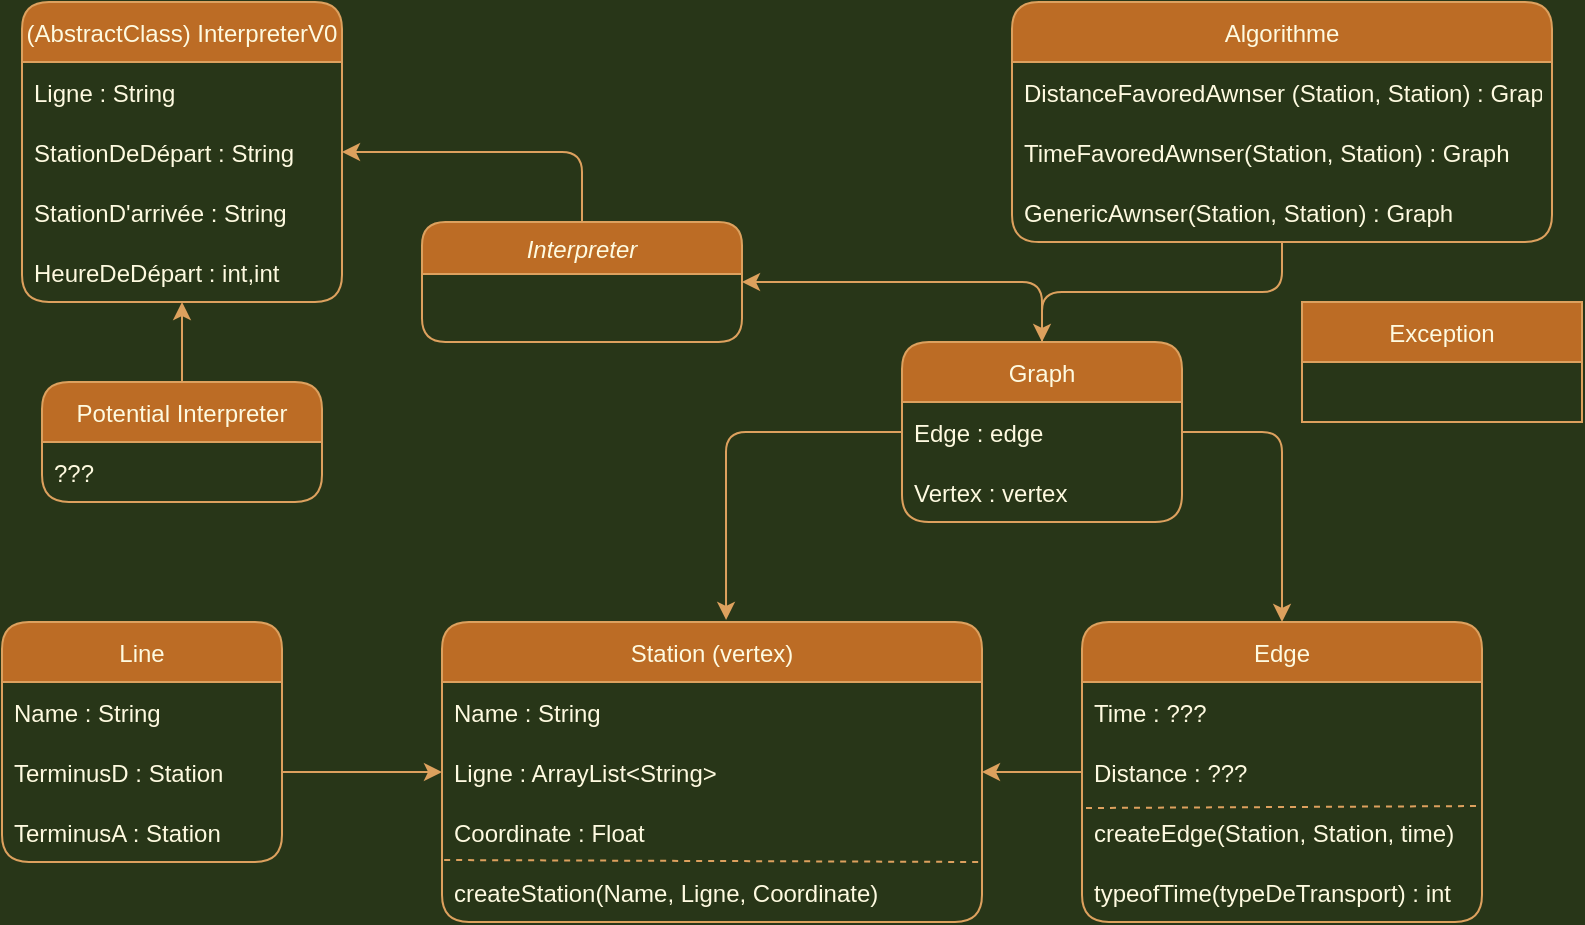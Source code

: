 <mxfile version="18.0.2" type="device"><diagram id="C5RBs43oDa-KdzZeNtuy" name="Page-1"><mxGraphModel dx="1153" dy="627" grid="1" gridSize="10" guides="1" tooltips="1" connect="1" arrows="1" fold="1" page="1" pageScale="1" pageWidth="827" pageHeight="1169" background="#283618" math="0" shadow="0"><root><mxCell id="WIyWlLk6GJQsqaUBKTNV-0"/><mxCell id="WIyWlLk6GJQsqaUBKTNV-1" parent="WIyWlLk6GJQsqaUBKTNV-0"/><mxCell id="tlL8x4SYafilrO8FaroJ-30" style="edgeStyle=orthogonalEdgeStyle;curved=0;rounded=1;sketch=0;orthogonalLoop=1;jettySize=auto;html=1;exitX=0.5;exitY=0;exitDx=0;exitDy=0;entryX=1;entryY=0.5;entryDx=0;entryDy=0;fontColor=#FEFAE0;strokeColor=#DDA15E;fillColor=#BC6C25;labelBackgroundColor=#283618;" edge="1" parent="WIyWlLk6GJQsqaUBKTNV-1" source="zkfFHV4jXpPFQw0GAbJ--0" target="tlL8x4SYafilrO8FaroJ-16"><mxGeometry relative="1" as="geometry"/></mxCell><mxCell id="zkfFHV4jXpPFQw0GAbJ--0" value="Interpreter" style="swimlane;fontStyle=2;align=center;verticalAlign=top;childLayout=stackLayout;horizontal=1;startSize=26;horizontalStack=0;resizeParent=1;resizeLast=0;collapsible=1;marginBottom=0;rounded=1;shadow=0;strokeWidth=1;fillColor=#BC6C25;strokeColor=#DDA15E;fontColor=#FEFAE0;" parent="WIyWlLk6GJQsqaUBKTNV-1" vertex="1"><mxGeometry x="230" y="130" width="160" height="60" as="geometry"><mxRectangle x="230" y="140" width="160" height="26" as="alternateBounds"/></mxGeometry></mxCell><mxCell id="tlL8x4SYafilrO8FaroJ-0" value="Station (vertex)" style="swimlane;fontStyle=0;childLayout=stackLayout;horizontal=1;startSize=30;horizontalStack=0;resizeParent=1;resizeParentMax=0;resizeLast=0;collapsible=1;marginBottom=0;fillColor=#BC6C25;strokeColor=#DDA15E;fontColor=#FEFAE0;rounded=1;" vertex="1" parent="WIyWlLk6GJQsqaUBKTNV-1"><mxGeometry x="240" y="330" width="270" height="150" as="geometry"/></mxCell><mxCell id="tlL8x4SYafilrO8FaroJ-1" value="Name : String" style="text;strokeColor=none;fillColor=none;align=left;verticalAlign=middle;spacingLeft=4;spacingRight=4;overflow=hidden;points=[[0,0.5],[1,0.5]];portConstraint=eastwest;rotatable=0;fontColor=#FEFAE0;rounded=1;" vertex="1" parent="tlL8x4SYafilrO8FaroJ-0"><mxGeometry y="30" width="270" height="30" as="geometry"/></mxCell><mxCell id="tlL8x4SYafilrO8FaroJ-2" value="Ligne : ArrayList&lt;String&gt;" style="text;strokeColor=none;fillColor=none;align=left;verticalAlign=middle;spacingLeft=4;spacingRight=4;overflow=hidden;points=[[0,0.5],[1,0.5]];portConstraint=eastwest;rotatable=0;fontColor=#FEFAE0;rounded=1;" vertex="1" parent="tlL8x4SYafilrO8FaroJ-0"><mxGeometry y="60" width="270" height="30" as="geometry"/></mxCell><mxCell id="tlL8x4SYafilrO8FaroJ-40" value="" style="endArrow=none;dashed=1;html=1;rounded=1;sketch=0;fontColor=#FEFAE0;strokeColor=#DDA15E;fillColor=#BC6C25;curved=0;exitX=0.004;exitY=-0.033;exitDx=0;exitDy=0;exitPerimeter=0;labelBackgroundColor=#283618;" edge="1" parent="tlL8x4SYafilrO8FaroJ-0" source="tlL8x4SYafilrO8FaroJ-31"><mxGeometry width="50" height="50" relative="1" as="geometry"><mxPoint x="80" y="150" as="sourcePoint"/><mxPoint x="270" y="120" as="targetPoint"/></mxGeometry></mxCell><mxCell id="tlL8x4SYafilrO8FaroJ-8" value="Coordinate : Float" style="text;strokeColor=none;fillColor=none;align=left;verticalAlign=middle;spacingLeft=4;spacingRight=4;overflow=hidden;points=[[0,0.5],[1,0.5]];portConstraint=eastwest;rotatable=0;fontColor=#FEFAE0;rounded=1;" vertex="1" parent="tlL8x4SYafilrO8FaroJ-0"><mxGeometry y="90" width="270" height="30" as="geometry"/></mxCell><mxCell id="tlL8x4SYafilrO8FaroJ-31" value="createStation(Name, Ligne, Coordinate)" style="text;strokeColor=none;fillColor=none;align=left;verticalAlign=middle;spacingLeft=4;spacingRight=4;overflow=hidden;points=[[0,0.5],[1,0.5]];portConstraint=eastwest;rotatable=0;rounded=1;sketch=0;fontColor=#FEFAE0;" vertex="1" parent="tlL8x4SYafilrO8FaroJ-0"><mxGeometry y="120" width="270" height="30" as="geometry"/></mxCell><mxCell id="tlL8x4SYafilrO8FaroJ-4" value="Edge" style="swimlane;fontStyle=0;childLayout=stackLayout;horizontal=1;startSize=30;horizontalStack=0;resizeParent=1;resizeParentMax=0;resizeLast=0;collapsible=1;marginBottom=0;fillColor=#BC6C25;strokeColor=#DDA15E;fontColor=#FEFAE0;rounded=1;" vertex="1" parent="WIyWlLk6GJQsqaUBKTNV-1"><mxGeometry x="560" y="330" width="200" height="150" as="geometry"/></mxCell><mxCell id="tlL8x4SYafilrO8FaroJ-5" value="Time : ???" style="text;strokeColor=none;fillColor=none;align=left;verticalAlign=middle;spacingLeft=4;spacingRight=4;overflow=hidden;points=[[0,0.5],[1,0.5]];portConstraint=eastwest;rotatable=0;fontColor=#FEFAE0;rounded=1;" vertex="1" parent="tlL8x4SYafilrO8FaroJ-4"><mxGeometry y="30" width="200" height="30" as="geometry"/></mxCell><mxCell id="tlL8x4SYafilrO8FaroJ-7" value="Distance : ???" style="text;strokeColor=none;fillColor=none;align=left;verticalAlign=middle;spacingLeft=4;spacingRight=4;overflow=hidden;points=[[0,0.5],[1,0.5]];portConstraint=eastwest;rotatable=0;fontColor=#FEFAE0;rounded=1;" vertex="1" parent="tlL8x4SYafilrO8FaroJ-4"><mxGeometry y="60" width="200" height="30" as="geometry"/></mxCell><mxCell id="tlL8x4SYafilrO8FaroJ-32" value="createEdge(Station, Station, time)" style="text;strokeColor=none;fillColor=none;align=left;verticalAlign=middle;spacingLeft=4;spacingRight=4;overflow=hidden;points=[[0,0.5],[1,0.5]];portConstraint=eastwest;rotatable=0;rounded=1;sketch=0;fontColor=#FEFAE0;" vertex="1" parent="tlL8x4SYafilrO8FaroJ-4"><mxGeometry y="90" width="200" height="30" as="geometry"/></mxCell><mxCell id="tlL8x4SYafilrO8FaroJ-41" value="" style="endArrow=none;dashed=1;html=1;rounded=1;sketch=0;fontColor=#FEFAE0;strokeColor=#DDA15E;fillColor=#BC6C25;curved=0;entryX=1;entryY=0.067;entryDx=0;entryDy=0;entryPerimeter=0;exitX=0.01;exitY=0.1;exitDx=0;exitDy=0;exitPerimeter=0;labelBackgroundColor=#283618;" edge="1" parent="tlL8x4SYafilrO8FaroJ-4" source="tlL8x4SYafilrO8FaroJ-32" target="tlL8x4SYafilrO8FaroJ-32"><mxGeometry width="50" height="50" relative="1" as="geometry"><mxPoint x="10" y="92" as="sourcePoint"/><mxPoint x="210" y="110" as="targetPoint"/></mxGeometry></mxCell><mxCell id="tlL8x4SYafilrO8FaroJ-39" value="typeofTime(typeDeTransport) : int" style="text;strokeColor=none;fillColor=none;align=left;verticalAlign=middle;spacingLeft=4;spacingRight=4;overflow=hidden;points=[[0,0.5],[1,0.5]];portConstraint=eastwest;rotatable=0;rounded=1;sketch=0;fontColor=#FEFAE0;" vertex="1" parent="tlL8x4SYafilrO8FaroJ-4"><mxGeometry y="120" width="200" height="30" as="geometry"/></mxCell><mxCell id="tlL8x4SYafilrO8FaroJ-14" value="(AbstractClass) InterpreterV0" style="swimlane;fontStyle=0;childLayout=stackLayout;horizontal=1;startSize=30;horizontalStack=0;resizeParent=1;resizeParentMax=0;resizeLast=0;collapsible=1;marginBottom=0;fillColor=#BC6C25;strokeColor=#DDA15E;fontColor=#FEFAE0;rounded=1;" vertex="1" parent="WIyWlLk6GJQsqaUBKTNV-1"><mxGeometry x="30" y="20" width="160" height="150" as="geometry"/></mxCell><mxCell id="tlL8x4SYafilrO8FaroJ-15" value="Ligne : String" style="text;strokeColor=none;fillColor=none;align=left;verticalAlign=middle;spacingLeft=4;spacingRight=4;overflow=hidden;points=[[0,0.5],[1,0.5]];portConstraint=eastwest;rotatable=0;fontColor=#FEFAE0;rounded=1;" vertex="1" parent="tlL8x4SYafilrO8FaroJ-14"><mxGeometry y="30" width="160" height="30" as="geometry"/></mxCell><mxCell id="tlL8x4SYafilrO8FaroJ-16" value="StationDeDépart : String" style="text;strokeColor=none;fillColor=none;align=left;verticalAlign=middle;spacingLeft=4;spacingRight=4;overflow=hidden;points=[[0,0.5],[1,0.5]];portConstraint=eastwest;rotatable=0;fontColor=#FEFAE0;rounded=1;" vertex="1" parent="tlL8x4SYafilrO8FaroJ-14"><mxGeometry y="60" width="160" height="30" as="geometry"/></mxCell><mxCell id="tlL8x4SYafilrO8FaroJ-17" value="StationD'arrivée : String" style="text;strokeColor=none;fillColor=none;align=left;verticalAlign=middle;spacingLeft=4;spacingRight=4;overflow=hidden;points=[[0,0.5],[1,0.5]];portConstraint=eastwest;rotatable=0;fontColor=#FEFAE0;rounded=1;" vertex="1" parent="tlL8x4SYafilrO8FaroJ-14"><mxGeometry y="90" width="160" height="30" as="geometry"/></mxCell><mxCell id="tlL8x4SYafilrO8FaroJ-20" value="HeureDeDépart : int,int" style="text;strokeColor=none;fillColor=none;align=left;verticalAlign=middle;spacingLeft=4;spacingRight=4;overflow=hidden;points=[[0,0.5],[1,0.5]];portConstraint=eastwest;rotatable=0;fontColor=#FEFAE0;rounded=1;" vertex="1" parent="tlL8x4SYafilrO8FaroJ-14"><mxGeometry y="120" width="160" height="30" as="geometry"/></mxCell><mxCell id="tlL8x4SYafilrO8FaroJ-54" style="edgeStyle=orthogonalEdgeStyle;curved=0;rounded=1;sketch=0;orthogonalLoop=1;jettySize=auto;html=1;exitX=0.5;exitY=0;exitDx=0;exitDy=0;entryX=0.5;entryY=1;entryDx=0;entryDy=0;entryPerimeter=0;fontColor=#FEFAE0;strokeColor=#DDA15E;fillColor=#BC6C25;labelBackgroundColor=#283618;" edge="1" parent="WIyWlLk6GJQsqaUBKTNV-1" source="tlL8x4SYafilrO8FaroJ-25" target="tlL8x4SYafilrO8FaroJ-20"><mxGeometry relative="1" as="geometry"/></mxCell><mxCell id="tlL8x4SYafilrO8FaroJ-25" value="Potential Interpreter" style="swimlane;fontStyle=0;childLayout=stackLayout;horizontal=1;startSize=30;horizontalStack=0;resizeParent=1;resizeParentMax=0;resizeLast=0;collapsible=1;marginBottom=0;fillColor=#BC6C25;strokeColor=#DDA15E;fontColor=#FEFAE0;rounded=1;" vertex="1" parent="WIyWlLk6GJQsqaUBKTNV-1"><mxGeometry x="40" y="210" width="140" height="60" as="geometry"/></mxCell><mxCell id="tlL8x4SYafilrO8FaroJ-27" value="???" style="text;strokeColor=none;fillColor=none;align=left;verticalAlign=middle;spacingLeft=4;spacingRight=4;overflow=hidden;points=[[0,0.5],[1,0.5]];portConstraint=eastwest;rotatable=0;fontColor=#FEFAE0;rounded=1;" vertex="1" parent="tlL8x4SYafilrO8FaroJ-25"><mxGeometry y="30" width="140" height="30" as="geometry"/></mxCell><mxCell id="tlL8x4SYafilrO8FaroJ-37" style="edgeStyle=orthogonalEdgeStyle;curved=0;rounded=1;sketch=0;orthogonalLoop=1;jettySize=auto;html=1;exitX=0;exitY=0.5;exitDx=0;exitDy=0;entryX=1;entryY=0.5;entryDx=0;entryDy=0;fontColor=#FEFAE0;strokeColor=#DDA15E;fillColor=#BC6C25;labelBackgroundColor=#283618;" edge="1" parent="WIyWlLk6GJQsqaUBKTNV-1" source="tlL8x4SYafilrO8FaroJ-7" target="tlL8x4SYafilrO8FaroJ-2"><mxGeometry relative="1" as="geometry"/></mxCell><mxCell id="tlL8x4SYafilrO8FaroJ-42" value="Line" style="swimlane;fontStyle=0;childLayout=stackLayout;horizontal=1;startSize=30;horizontalStack=0;resizeParent=1;resizeParentMax=0;resizeLast=0;collapsible=1;marginBottom=0;rounded=1;sketch=0;fontColor=#FEFAE0;strokeColor=#DDA15E;fillColor=#BC6C25;" vertex="1" parent="WIyWlLk6GJQsqaUBKTNV-1"><mxGeometry x="20" y="330" width="140" height="120" as="geometry"/></mxCell><mxCell id="tlL8x4SYafilrO8FaroJ-43" value="Name : String" style="text;strokeColor=none;fillColor=none;align=left;verticalAlign=middle;spacingLeft=4;spacingRight=4;overflow=hidden;points=[[0,0.5],[1,0.5]];portConstraint=eastwest;rotatable=0;rounded=1;sketch=0;fontColor=#FEFAE0;" vertex="1" parent="tlL8x4SYafilrO8FaroJ-42"><mxGeometry y="30" width="140" height="30" as="geometry"/></mxCell><mxCell id="tlL8x4SYafilrO8FaroJ-44" value="TerminusD : Station" style="text;strokeColor=none;fillColor=none;align=left;verticalAlign=middle;spacingLeft=4;spacingRight=4;overflow=hidden;points=[[0,0.5],[1,0.5]];portConstraint=eastwest;rotatable=0;rounded=1;sketch=0;fontColor=#FEFAE0;" vertex="1" parent="tlL8x4SYafilrO8FaroJ-42"><mxGeometry y="60" width="140" height="30" as="geometry"/></mxCell><mxCell id="tlL8x4SYafilrO8FaroJ-45" value="TerminusA : Station" style="text;strokeColor=none;fillColor=none;align=left;verticalAlign=middle;spacingLeft=4;spacingRight=4;overflow=hidden;points=[[0,0.5],[1,0.5]];portConstraint=eastwest;rotatable=0;rounded=1;sketch=0;fontColor=#FEFAE0;" vertex="1" parent="tlL8x4SYafilrO8FaroJ-42"><mxGeometry y="90" width="140" height="30" as="geometry"/></mxCell><mxCell id="tlL8x4SYafilrO8FaroJ-47" style="edgeStyle=orthogonalEdgeStyle;curved=0;rounded=1;sketch=0;orthogonalLoop=1;jettySize=auto;html=1;exitX=1;exitY=0.5;exitDx=0;exitDy=0;entryX=0;entryY=0.5;entryDx=0;entryDy=0;fontColor=#FEFAE0;strokeColor=#DDA15E;fillColor=#BC6C25;labelBackgroundColor=#283618;" edge="1" parent="WIyWlLk6GJQsqaUBKTNV-1" source="tlL8x4SYafilrO8FaroJ-44" target="tlL8x4SYafilrO8FaroJ-2"><mxGeometry relative="1" as="geometry"/></mxCell><mxCell id="tlL8x4SYafilrO8FaroJ-68" style="edgeStyle=orthogonalEdgeStyle;curved=0;rounded=1;sketch=0;orthogonalLoop=1;jettySize=auto;html=1;exitX=0.5;exitY=1;exitDx=0;exitDy=0;fontColor=#FEFAE0;strokeColor=#DDA15E;fillColor=#BC6C25;" edge="1" parent="WIyWlLk6GJQsqaUBKTNV-1" source="tlL8x4SYafilrO8FaroJ-48" target="tlL8x4SYafilrO8FaroJ-61"><mxGeometry relative="1" as="geometry"/></mxCell><mxCell id="tlL8x4SYafilrO8FaroJ-48" value="Algorithme" style="swimlane;fontStyle=0;childLayout=stackLayout;horizontal=1;startSize=30;horizontalStack=0;resizeParent=1;resizeParentMax=0;resizeLast=0;collapsible=1;marginBottom=0;rounded=1;sketch=0;fontColor=#FEFAE0;strokeColor=#DDA15E;fillColor=#BC6C25;" vertex="1" parent="WIyWlLk6GJQsqaUBKTNV-1"><mxGeometry x="525" y="20" width="270" height="120" as="geometry"/></mxCell><mxCell id="tlL8x4SYafilrO8FaroJ-56" value="DistanceFavoredAwnser (Station, Station) : Graphe" style="text;strokeColor=none;fillColor=none;align=left;verticalAlign=middle;spacingLeft=4;spacingRight=4;overflow=hidden;points=[[0,0.5],[1,0.5]];portConstraint=eastwest;rotatable=0;rounded=1;sketch=0;fontColor=#FEFAE0;" vertex="1" parent="tlL8x4SYafilrO8FaroJ-48"><mxGeometry y="30" width="270" height="30" as="geometry"/></mxCell><mxCell id="tlL8x4SYafilrO8FaroJ-57" value="TimeFavoredAwnser(Station, Station) : Graph" style="text;strokeColor=none;fillColor=none;align=left;verticalAlign=middle;spacingLeft=4;spacingRight=4;overflow=hidden;points=[[0,0.5],[1,0.5]];portConstraint=eastwest;rotatable=0;rounded=1;sketch=0;fontColor=#FEFAE0;" vertex="1" parent="tlL8x4SYafilrO8FaroJ-48"><mxGeometry y="60" width="270" height="30" as="geometry"/></mxCell><mxCell id="tlL8x4SYafilrO8FaroJ-58" value="GenericAwnser(Station, Station) : Graph" style="text;strokeColor=none;fillColor=none;align=left;verticalAlign=middle;spacingLeft=4;spacingRight=4;overflow=hidden;points=[[0,0.5],[1,0.5]];portConstraint=eastwest;rotatable=0;rounded=1;sketch=0;fontColor=#FEFAE0;" vertex="1" parent="tlL8x4SYafilrO8FaroJ-48"><mxGeometry y="90" width="270" height="30" as="geometry"/></mxCell><mxCell id="tlL8x4SYafilrO8FaroJ-67" style="edgeStyle=orthogonalEdgeStyle;curved=0;rounded=1;sketch=0;orthogonalLoop=1;jettySize=auto;html=1;exitX=0.5;exitY=0;exitDx=0;exitDy=0;entryX=1;entryY=0.5;entryDx=0;entryDy=0;fontColor=#FEFAE0;strokeColor=#DDA15E;fillColor=#BC6C25;" edge="1" parent="WIyWlLk6GJQsqaUBKTNV-1" source="tlL8x4SYafilrO8FaroJ-61" target="zkfFHV4jXpPFQw0GAbJ--0"><mxGeometry relative="1" as="geometry"/></mxCell><mxCell id="tlL8x4SYafilrO8FaroJ-61" value="Graph" style="swimlane;fontStyle=0;childLayout=stackLayout;horizontal=1;startSize=30;horizontalStack=0;resizeParent=1;resizeParentMax=0;resizeLast=0;collapsible=1;marginBottom=0;rounded=1;sketch=0;fontColor=#FEFAE0;strokeColor=#DDA15E;fillColor=#BC6C25;" vertex="1" parent="WIyWlLk6GJQsqaUBKTNV-1"><mxGeometry x="470" y="190" width="140" height="90" as="geometry"/></mxCell><mxCell id="tlL8x4SYafilrO8FaroJ-62" value="Edge : edge" style="text;strokeColor=none;fillColor=none;align=left;verticalAlign=middle;spacingLeft=4;spacingRight=4;overflow=hidden;points=[[0,0.5],[1,0.5]];portConstraint=eastwest;rotatable=0;rounded=1;sketch=0;fontColor=#FEFAE0;" vertex="1" parent="tlL8x4SYafilrO8FaroJ-61"><mxGeometry y="30" width="140" height="30" as="geometry"/></mxCell><mxCell id="tlL8x4SYafilrO8FaroJ-63" value="Vertex : vertex" style="text;strokeColor=none;fillColor=none;align=left;verticalAlign=middle;spacingLeft=4;spacingRight=4;overflow=hidden;points=[[0,0.5],[1,0.5]];portConstraint=eastwest;rotatable=0;rounded=1;sketch=0;fontColor=#FEFAE0;" vertex="1" parent="tlL8x4SYafilrO8FaroJ-61"><mxGeometry y="60" width="140" height="30" as="geometry"/></mxCell><mxCell id="tlL8x4SYafilrO8FaroJ-65" style="edgeStyle=orthogonalEdgeStyle;curved=0;rounded=1;sketch=0;orthogonalLoop=1;jettySize=auto;html=1;fontColor=#FEFAE0;strokeColor=#DDA15E;fillColor=#BC6C25;labelBackgroundColor=#283618;" edge="1" parent="WIyWlLk6GJQsqaUBKTNV-1" source="tlL8x4SYafilrO8FaroJ-62" target="tlL8x4SYafilrO8FaroJ-4"><mxGeometry relative="1" as="geometry"/></mxCell><mxCell id="tlL8x4SYafilrO8FaroJ-66" style="edgeStyle=orthogonalEdgeStyle;curved=0;rounded=1;sketch=0;orthogonalLoop=1;jettySize=auto;html=1;entryX=0.526;entryY=-0.007;entryDx=0;entryDy=0;entryPerimeter=0;fontColor=#FEFAE0;strokeColor=#DDA15E;fillColor=#BC6C25;labelBackgroundColor=#283618;" edge="1" parent="WIyWlLk6GJQsqaUBKTNV-1" source="tlL8x4SYafilrO8FaroJ-62" target="tlL8x4SYafilrO8FaroJ-0"><mxGeometry relative="1" as="geometry"/></mxCell><mxCell id="tlL8x4SYafilrO8FaroJ-69" value="Exception" style="swimlane;fontStyle=0;childLayout=stackLayout;horizontal=1;startSize=30;horizontalStack=0;resizeParent=1;resizeParentMax=0;resizeLast=0;collapsible=1;marginBottom=0;rounded=0;sketch=0;fontColor=#FEFAE0;strokeColor=#DDA15E;fillColor=#BC6C25;" vertex="1" parent="WIyWlLk6GJQsqaUBKTNV-1"><mxGeometry x="670" y="170" width="140" height="60" as="geometry"/></mxCell></root></mxGraphModel></diagram></mxfile>